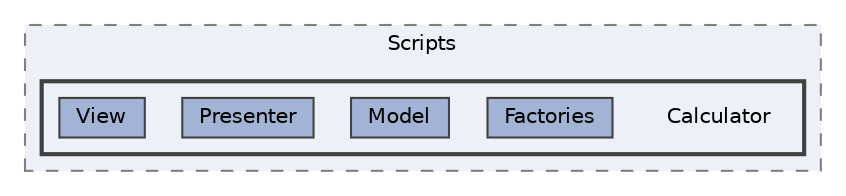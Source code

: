 digraph "Assets/_Project/Scripts/Calculator"
{
 // LATEX_PDF_SIZE
  bgcolor="transparent";
  edge [fontname=Helvetica,fontsize=10,labelfontname=Helvetica,labelfontsize=10];
  node [fontname=Helvetica,fontsize=10,shape=box,height=0.2,width=0.4];
  compound=true
  subgraph clusterdir_860f14a42753bbe44e0d26e0f40689a7 {
    graph [ bgcolor="#edf0f7", pencolor="grey50", label="Scripts", fontname=Helvetica,fontsize=10 style="filled,dashed", URL="dir_860f14a42753bbe44e0d26e0f40689a7.html",tooltip=""]
  subgraph clusterdir_0b3e2ebcf56ee9470df807b7a7efb44d {
    graph [ bgcolor="#edf0f7", pencolor="grey25", label="", fontname=Helvetica,fontsize=10 style="filled,bold", URL="dir_0b3e2ebcf56ee9470df807b7a7efb44d.html",tooltip=""]
    dir_0b3e2ebcf56ee9470df807b7a7efb44d [shape=plaintext, label="Calculator"];
  dir_6fad2d94b3b964e12521a02a23a2c34d [label="Factories", fillcolor="#a2b4d6", color="grey25", style="filled", URL="dir_6fad2d94b3b964e12521a02a23a2c34d.html",tooltip=""];
  dir_818b755109d2313bb014b72b58c14b10 [label="Model", fillcolor="#a2b4d6", color="grey25", style="filled", URL="dir_818b755109d2313bb014b72b58c14b10.html",tooltip=""];
  dir_fa2e4d2efa8a915e840680c3acfd0ca6 [label="Presenter", fillcolor="#a2b4d6", color="grey25", style="filled", URL="dir_fa2e4d2efa8a915e840680c3acfd0ca6.html",tooltip=""];
  dir_387b34ae5bb2b01a48540dbe4ed784d9 [label="View", fillcolor="#a2b4d6", color="grey25", style="filled", URL="dir_387b34ae5bb2b01a48540dbe4ed784d9.html",tooltip=""];
  }
  }
}
